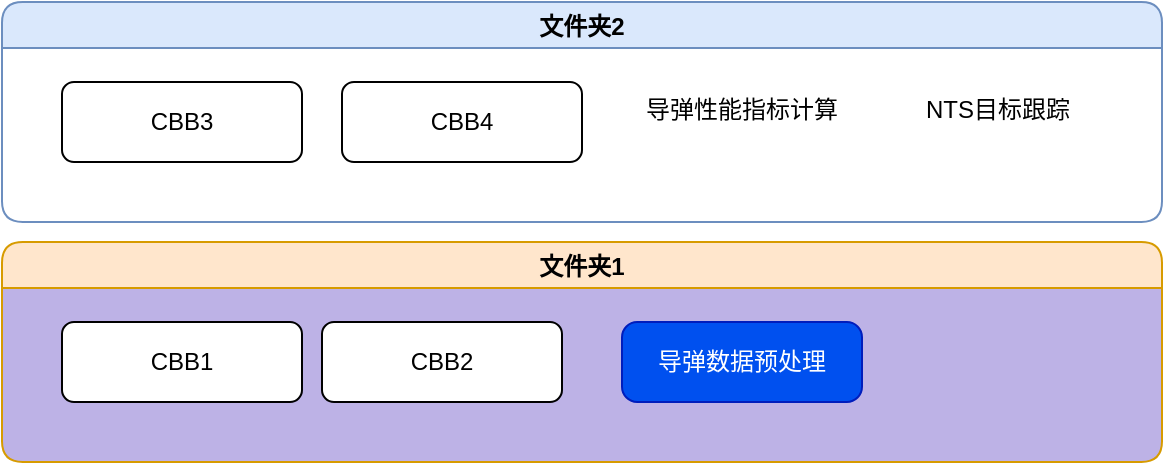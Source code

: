 <mxfile>
    <diagram id="ielIaDDTcuhsFTaBM5YB" name="第 1 页">
        <mxGraphModel dx="876" dy="591" grid="1" gridSize="10" guides="0" tooltips="1" connect="1" arrows="1" fold="1" page="1" pageScale="1" pageWidth="827" pageHeight="1169" background="#FFFFFF" math="0" shadow="0">
            <root>
                <mxCell id="0"/>
                <mxCell id="1" parent="0"/>
                <mxCell id="4" value="文件夹1" style="swimlane;fillColor=#ffe6cc;strokeColor=#d79b00;rounded=1;swimlaneFillColor=#bdb2e6;" parent="1" vertex="1">
                    <mxGeometry x="90" y="290" width="580" height="110" as="geometry">
                        <mxRectangle x="90" y="50" width="100" height="30" as="alternateBounds"/>
                    </mxGeometry>
                </mxCell>
                <mxCell id="3" value="CBB1" style="rounded=1;whiteSpace=wrap;html=1;" parent="4" vertex="1">
                    <mxGeometry x="30" y="40" width="120" height="40" as="geometry"/>
                </mxCell>
                <mxCell id="8" value="CBB2" style="rounded=1;whiteSpace=wrap;html=1;" parent="4" vertex="1">
                    <mxGeometry x="160" y="40" width="120" height="40" as="geometry"/>
                </mxCell>
                <mxCell id="12" value="导弹数据预处理" style="rounded=1;whiteSpace=wrap;html=1;fillColor=#0050ef;strokeColor=#001DBC;fontColor=#ffffff;arcSize=19;" parent="4" vertex="1">
                    <mxGeometry x="310" y="40" width="120" height="40" as="geometry"/>
                </mxCell>
                <mxCell id="6" value="文件夹2" style="swimlane;fillColor=#dae8fc;strokeColor=#6c8ebf;rounded=1;" parent="1" vertex="1">
                    <mxGeometry x="90" y="170" width="580" height="110" as="geometry">
                        <mxRectangle x="90" y="180" width="70" height="30" as="alternateBounds"/>
                    </mxGeometry>
                </mxCell>
                <mxCell id="7" value="CBB3" style="rounded=1;whiteSpace=wrap;html=1;" parent="6" vertex="1">
                    <mxGeometry x="30" y="40" width="120" height="40" as="geometry"/>
                </mxCell>
                <mxCell id="9" value="CBB4" style="rounded=1;whiteSpace=wrap;html=1;" parent="6" vertex="1">
                    <mxGeometry x="170" y="40" width="120" height="40" as="geometry"/>
                </mxCell>
                <mxCell id="17" value="导弹性能指标计算" style="text;whiteSpace=wrap;html=1;" vertex="1" parent="6">
                    <mxGeometry x="320" y="40" width="130" height="40" as="geometry"/>
                </mxCell>
                <mxCell id="18" value="NTS目标跟踪" style="text;whiteSpace=wrap;html=1;" vertex="1" parent="6">
                    <mxGeometry x="460" y="40" width="110" height="40" as="geometry"/>
                </mxCell>
            </root>
        </mxGraphModel>
    </diagram>
</mxfile>